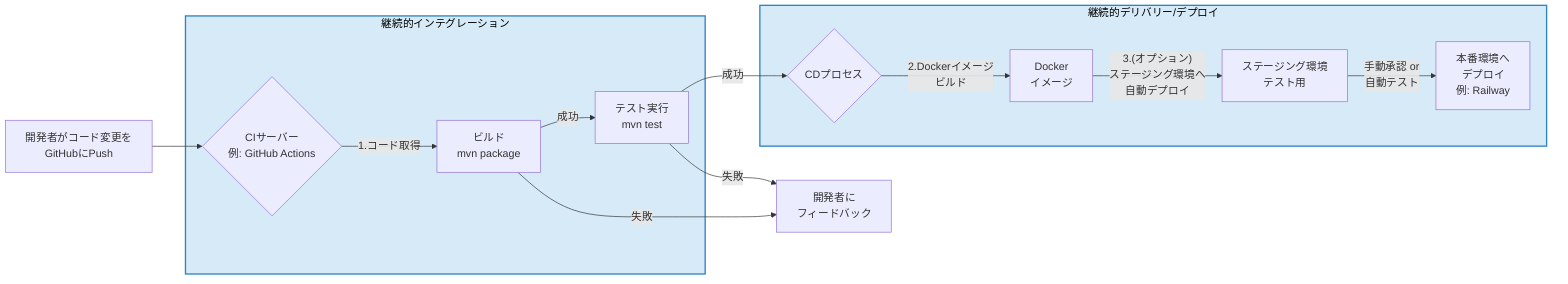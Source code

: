graph LR
    A[開発者がコード変更を<br>GitHubにPush] --> B{CIサーバー<br>例: GitHub Actions};
    B -- 1.コード取得 --> C[ビルド<br>mvn package];
    C -- 成功 --> D[テスト実行<br>mvn test];
    D -- 成功 --> E{CDプロセス};
    E -- 2.Dockerイメージ<br>ビルド --> F[Docker<br>イメージ];
    F -- 3.(オプション)<br>ステージング環境へ<br>自動デプロイ --> G[ステージング環境<br>テスト用];
    G -- 手動承認 or<br>自動テスト --> H[本番環境へ<br>デプロイ<br>例: Railway];

    C -- 失敗 --> I[開発者に<br>フィードバック];
    D -- 失敗 --> I;

    subgraph CI [継続的インテグレーション]
        B
        C
        D
    end

    subgraph CD [継続的デリバリー/デプロイ]
        E
        F
        G
        H
    end

    %% スタイルの定義
    classDef ci fill:#D6EAF8,stroke:#2E86C1,stroke-width:2px,color:black;
    classDef cd fill:#D6EAF8,stroke:#2E86C1,stroke-width:2px,color:black;
    class CI ci;
    class CD cd;